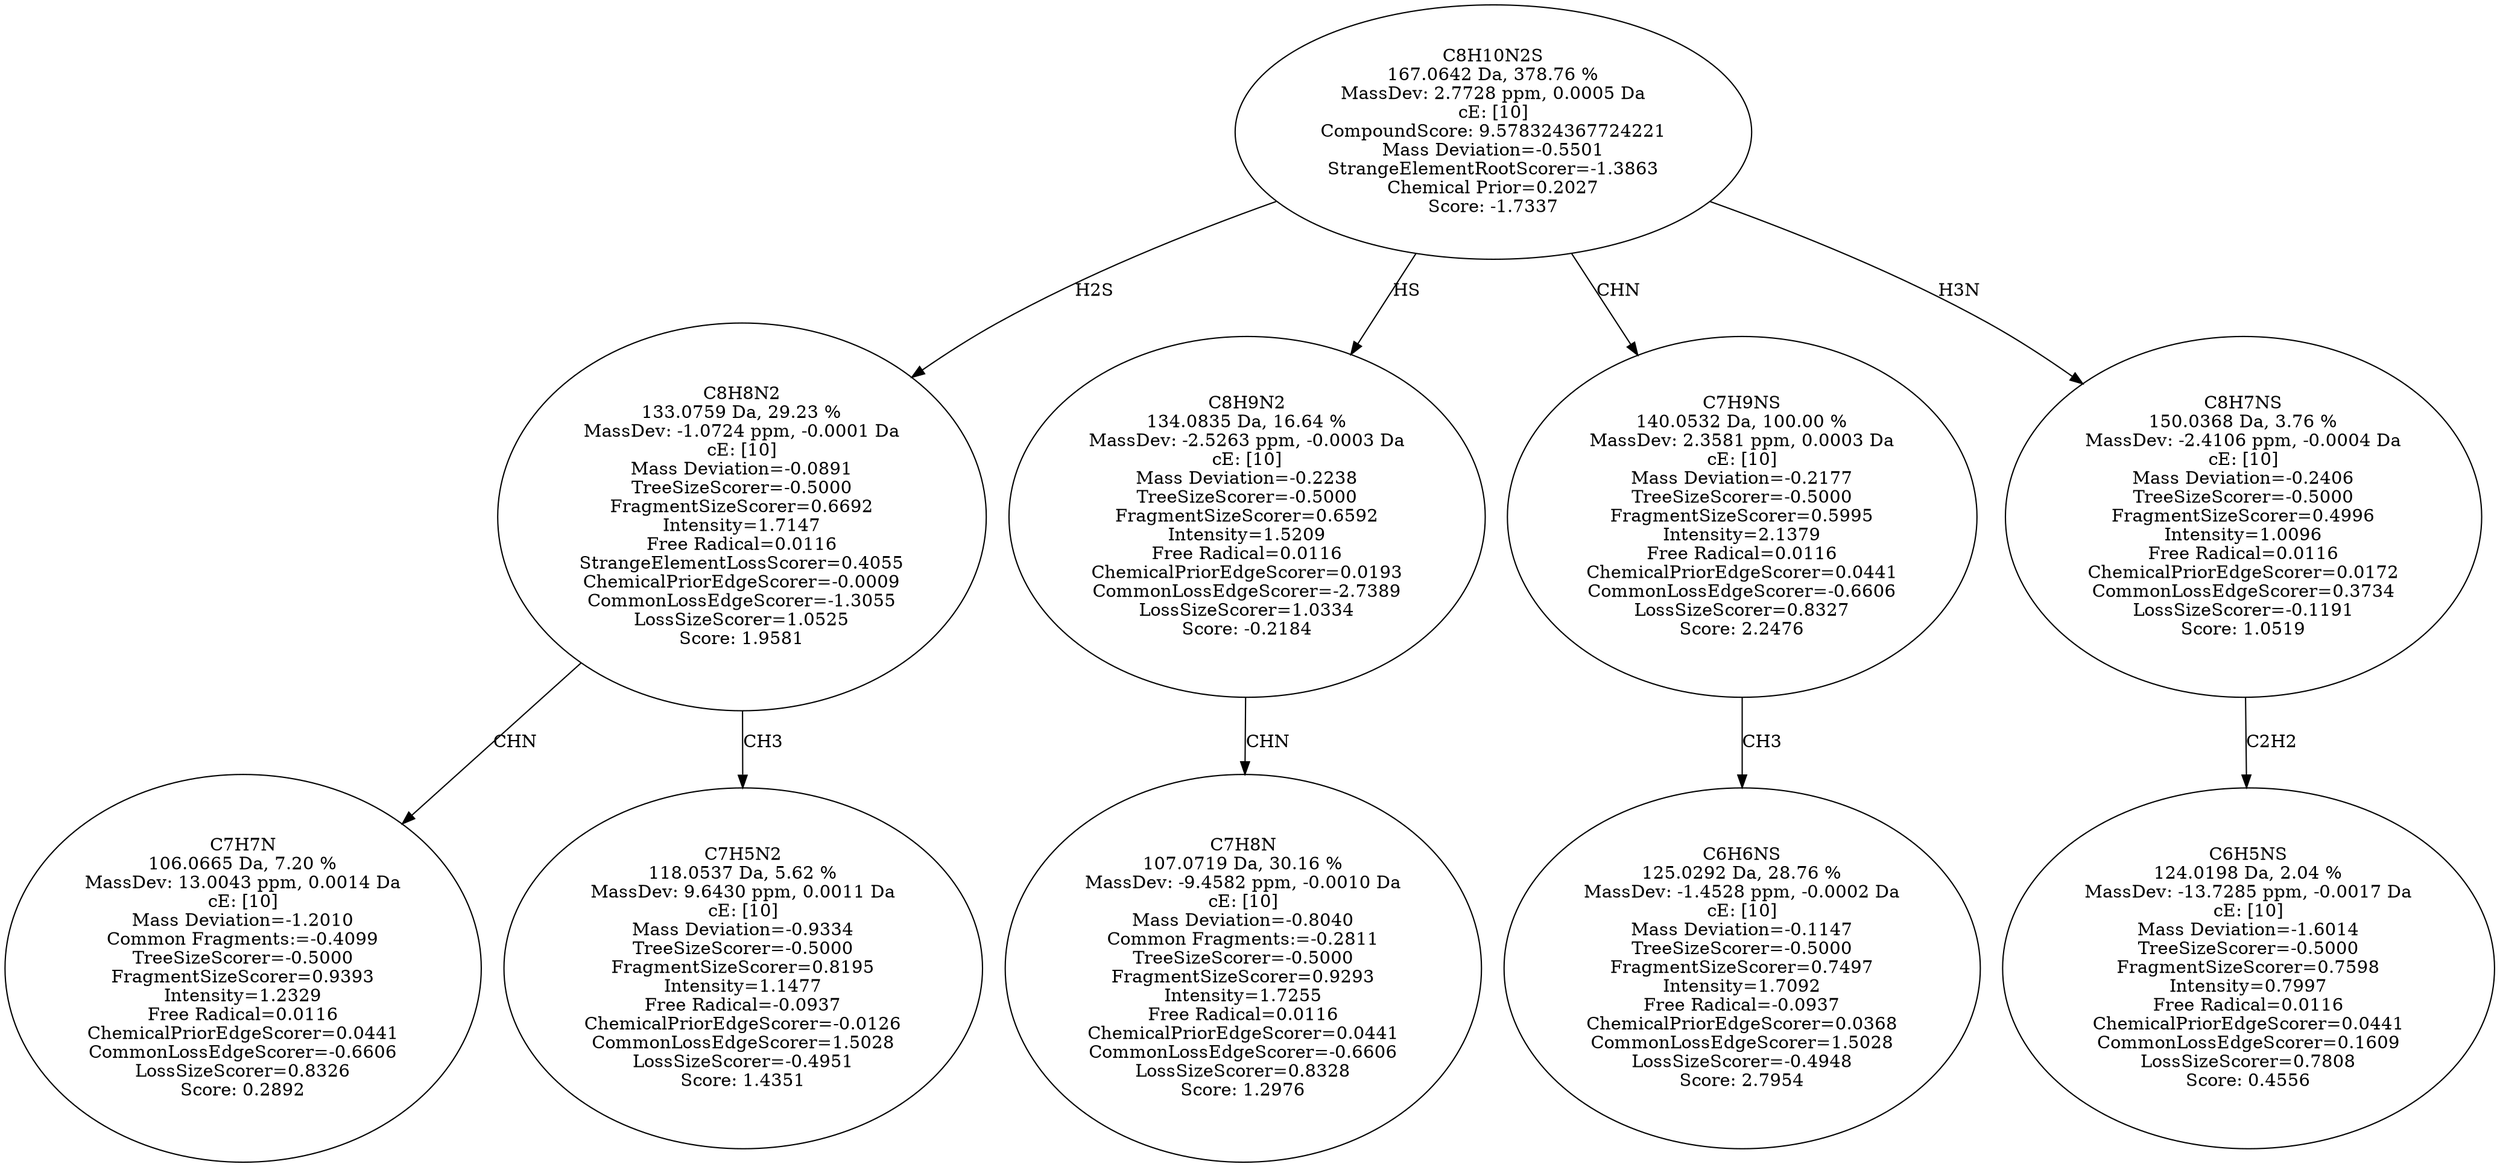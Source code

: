 strict digraph {
v1 [label="C7H7N\n106.0665 Da, 7.20 %\nMassDev: 13.0043 ppm, 0.0014 Da\ncE: [10]\nMass Deviation=-1.2010\nCommon Fragments:=-0.4099\nTreeSizeScorer=-0.5000\nFragmentSizeScorer=0.9393\nIntensity=1.2329\nFree Radical=0.0116\nChemicalPriorEdgeScorer=0.0441\nCommonLossEdgeScorer=-0.6606\nLossSizeScorer=0.8326\nScore: 0.2892"];
v2 [label="C7H5N2\n118.0537 Da, 5.62 %\nMassDev: 9.6430 ppm, 0.0011 Da\ncE: [10]\nMass Deviation=-0.9334\nTreeSizeScorer=-0.5000\nFragmentSizeScorer=0.8195\nIntensity=1.1477\nFree Radical=-0.0937\nChemicalPriorEdgeScorer=-0.0126\nCommonLossEdgeScorer=1.5028\nLossSizeScorer=-0.4951\nScore: 1.4351"];
v3 [label="C8H8N2\n133.0759 Da, 29.23 %\nMassDev: -1.0724 ppm, -0.0001 Da\ncE: [10]\nMass Deviation=-0.0891\nTreeSizeScorer=-0.5000\nFragmentSizeScorer=0.6692\nIntensity=1.7147\nFree Radical=0.0116\nStrangeElementLossScorer=0.4055\nChemicalPriorEdgeScorer=-0.0009\nCommonLossEdgeScorer=-1.3055\nLossSizeScorer=1.0525\nScore: 1.9581"];
v4 [label="C7H8N\n107.0719 Da, 30.16 %\nMassDev: -9.4582 ppm, -0.0010 Da\ncE: [10]\nMass Deviation=-0.8040\nCommon Fragments:=-0.2811\nTreeSizeScorer=-0.5000\nFragmentSizeScorer=0.9293\nIntensity=1.7255\nFree Radical=0.0116\nChemicalPriorEdgeScorer=0.0441\nCommonLossEdgeScorer=-0.6606\nLossSizeScorer=0.8328\nScore: 1.2976"];
v5 [label="C8H9N2\n134.0835 Da, 16.64 %\nMassDev: -2.5263 ppm, -0.0003 Da\ncE: [10]\nMass Deviation=-0.2238\nTreeSizeScorer=-0.5000\nFragmentSizeScorer=0.6592\nIntensity=1.5209\nFree Radical=0.0116\nChemicalPriorEdgeScorer=0.0193\nCommonLossEdgeScorer=-2.7389\nLossSizeScorer=1.0334\nScore: -0.2184"];
v6 [label="C6H6NS\n125.0292 Da, 28.76 %\nMassDev: -1.4528 ppm, -0.0002 Da\ncE: [10]\nMass Deviation=-0.1147\nTreeSizeScorer=-0.5000\nFragmentSizeScorer=0.7497\nIntensity=1.7092\nFree Radical=-0.0937\nChemicalPriorEdgeScorer=0.0368\nCommonLossEdgeScorer=1.5028\nLossSizeScorer=-0.4948\nScore: 2.7954"];
v7 [label="C7H9NS\n140.0532 Da, 100.00 %\nMassDev: 2.3581 ppm, 0.0003 Da\ncE: [10]\nMass Deviation=-0.2177\nTreeSizeScorer=-0.5000\nFragmentSizeScorer=0.5995\nIntensity=2.1379\nFree Radical=0.0116\nChemicalPriorEdgeScorer=0.0441\nCommonLossEdgeScorer=-0.6606\nLossSizeScorer=0.8327\nScore: 2.2476"];
v8 [label="C6H5NS\n124.0198 Da, 2.04 %\nMassDev: -13.7285 ppm, -0.0017 Da\ncE: [10]\nMass Deviation=-1.6014\nTreeSizeScorer=-0.5000\nFragmentSizeScorer=0.7598\nIntensity=0.7997\nFree Radical=0.0116\nChemicalPriorEdgeScorer=0.0441\nCommonLossEdgeScorer=0.1609\nLossSizeScorer=0.7808\nScore: 0.4556"];
v9 [label="C8H7NS\n150.0368 Da, 3.76 %\nMassDev: -2.4106 ppm, -0.0004 Da\ncE: [10]\nMass Deviation=-0.2406\nTreeSizeScorer=-0.5000\nFragmentSizeScorer=0.4996\nIntensity=1.0096\nFree Radical=0.0116\nChemicalPriorEdgeScorer=0.0172\nCommonLossEdgeScorer=0.3734\nLossSizeScorer=-0.1191\nScore: 1.0519"];
v10 [label="C8H10N2S\n167.0642 Da, 378.76 %\nMassDev: 2.7728 ppm, 0.0005 Da\ncE: [10]\nCompoundScore: 9.578324367724221\nMass Deviation=-0.5501\nStrangeElementRootScorer=-1.3863\nChemical Prior=0.2027\nScore: -1.7337"];
v3 -> v1 [label="CHN"];
v3 -> v2 [label="CH3"];
v10 -> v3 [label="H2S"];
v5 -> v4 [label="CHN"];
v10 -> v5 [label="HS"];
v7 -> v6 [label="CH3"];
v10 -> v7 [label="CHN"];
v9 -> v8 [label="C2H2"];
v10 -> v9 [label="H3N"];
}